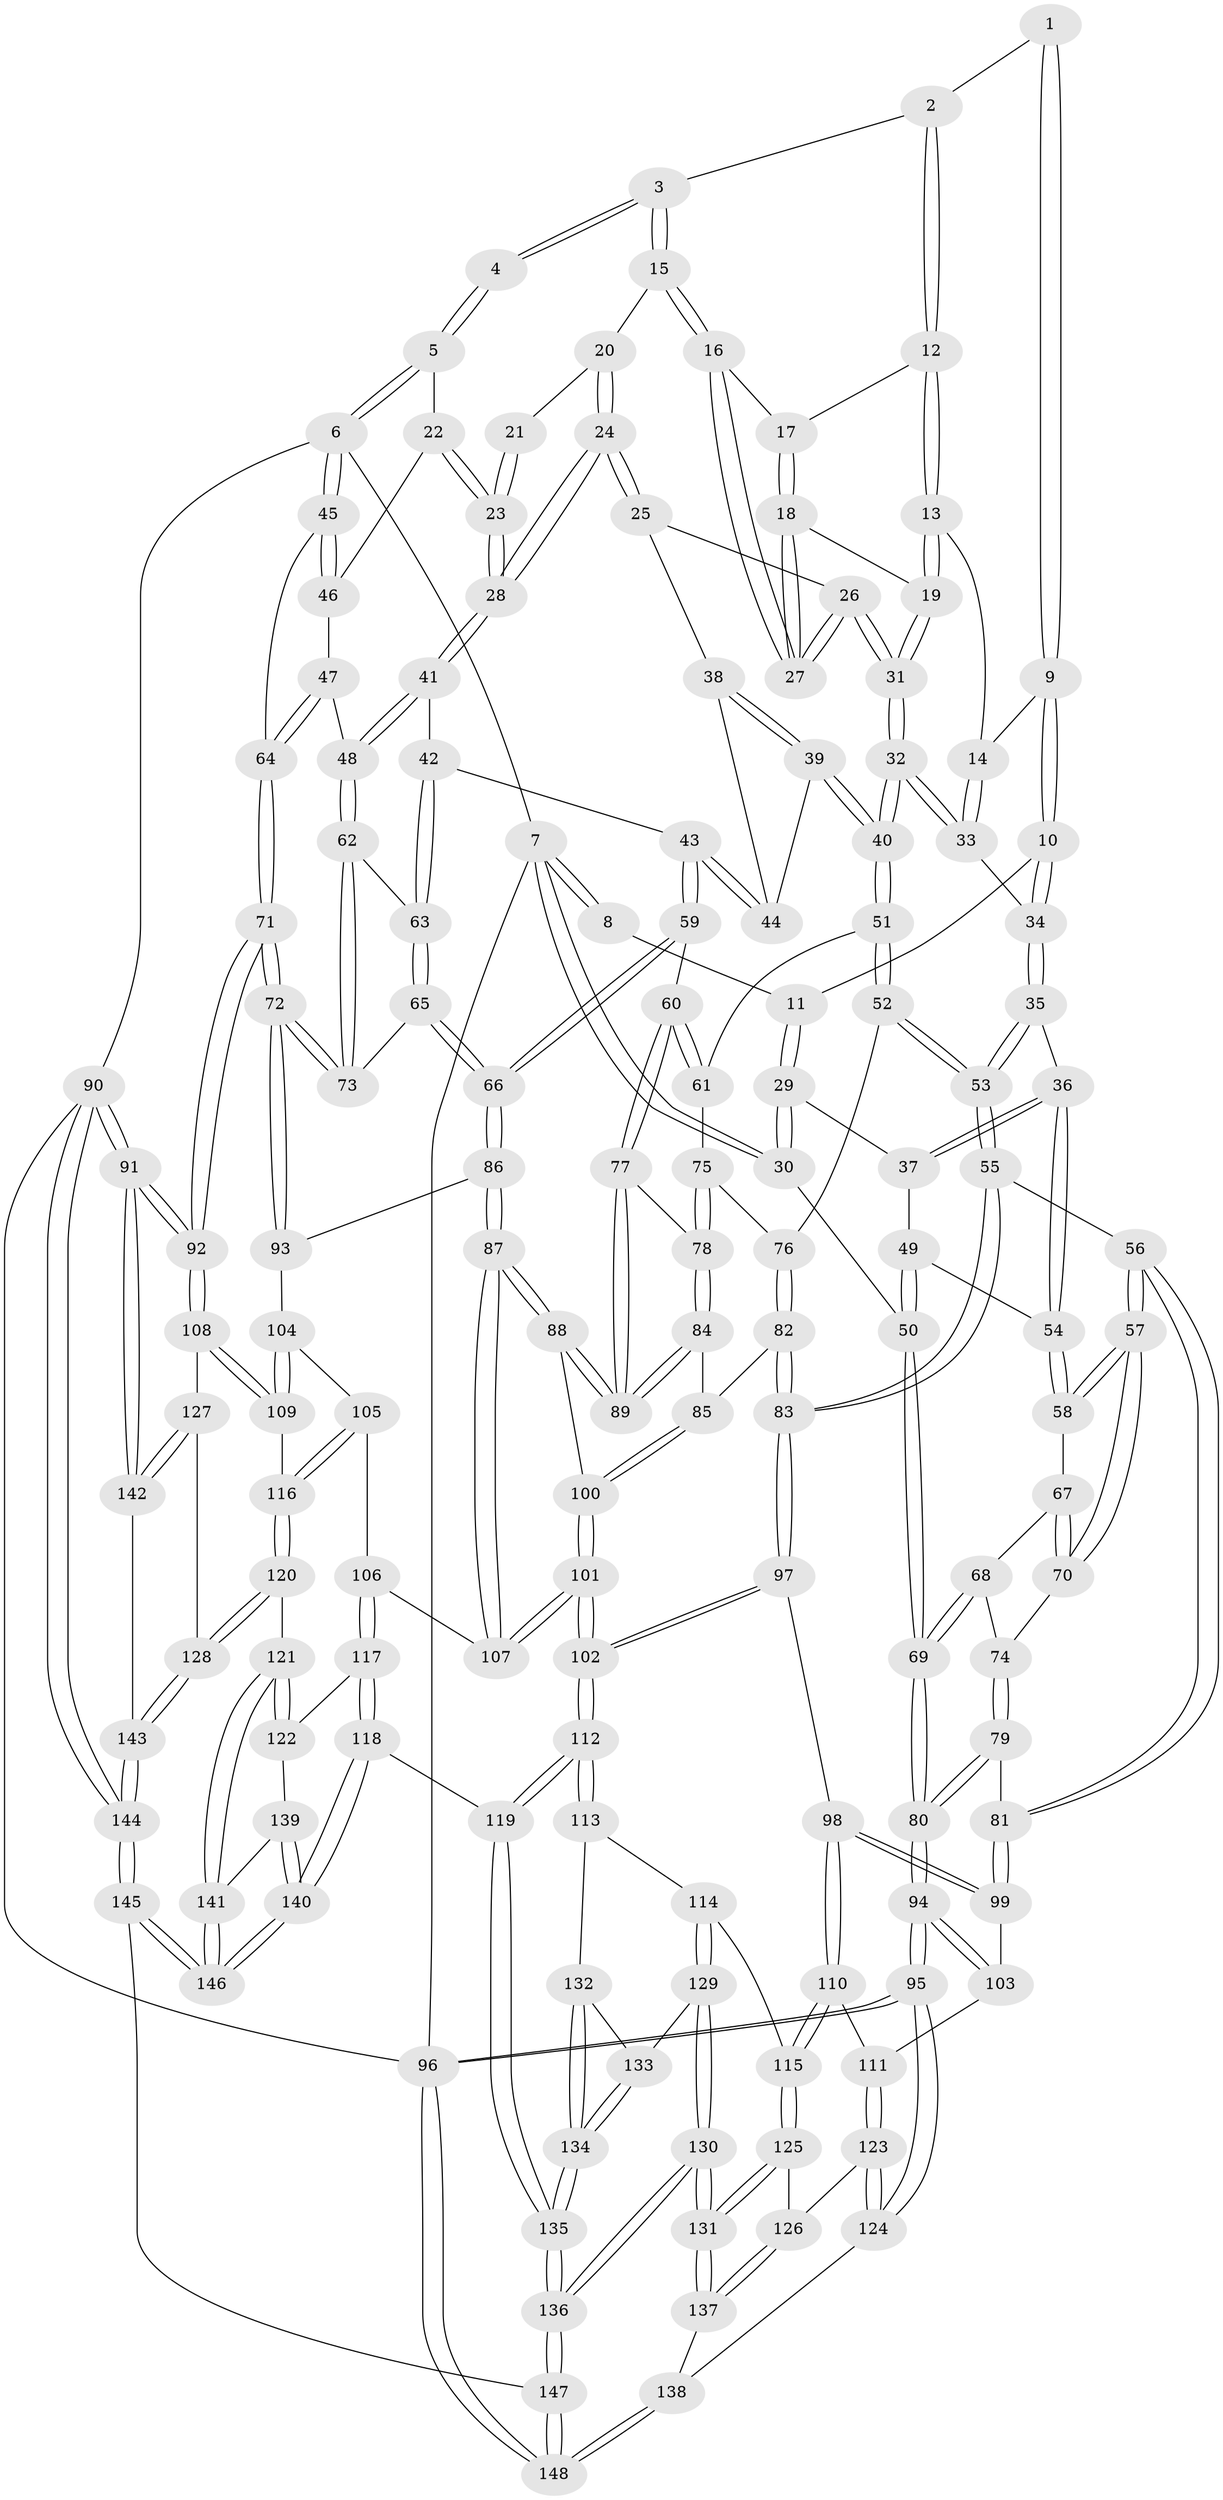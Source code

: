 // Generated by graph-tools (version 1.1) at 2025/01/03/09/25 05:01:16]
// undirected, 148 vertices, 367 edges
graph export_dot {
graph [start="1"]
  node [color=gray90,style=filled];
  1 [pos="+0.2976060302079586+0"];
  2 [pos="+0.5156521662269216+0"];
  3 [pos="+0.5160764472622009+0"];
  4 [pos="+1+0"];
  5 [pos="+1+0"];
  6 [pos="+1+0"];
  7 [pos="+0+0"];
  8 [pos="+0.19403752308355912+0"];
  9 [pos="+0.3451666546288856+0.0999620838209505"];
  10 [pos="+0.2814607759687363+0.14446967201229488"];
  11 [pos="+0.20808646659333738+0.07192502262776007"];
  12 [pos="+0.4580333057900554+0.03408632504061315"];
  13 [pos="+0.41960568393295744+0.10144952228053142"];
  14 [pos="+0.3757294597471508+0.10657546418646353"];
  15 [pos="+0.6015009323629837+0.0241407937386718"];
  16 [pos="+0.580666242540788+0.0832882166491424"];
  17 [pos="+0.49072531385289403+0.07194498835837011"];
  18 [pos="+0.5142646465737292+0.11758221251922024"];
  19 [pos="+0.4507992905512277+0.1344146403025655"];
  20 [pos="+0.6747167542536702+0.06014450421692379"];
  21 [pos="+0.8042605992966415+0"];
  22 [pos="+0.8415304779434687+0.16437692825705613"];
  23 [pos="+0.7630907618174919+0.19089570938205924"];
  24 [pos="+0.7581820916310023+0.19046985090449187"];
  25 [pos="+0.5920157223367787+0.17468685518899396"];
  26 [pos="+0.5776847031515494+0.15675837162498496"];
  27 [pos="+0.5692736649805914+0.12544190021593005"];
  28 [pos="+0.7613727566688379+0.1922949367106714"];
  29 [pos="+0.09483418701789506+0.1539713214923243"];
  30 [pos="+0+0"];
  31 [pos="+0.46039488574537957+0.201456252111047"];
  32 [pos="+0.4360664890043759+0.26477161390574383"];
  33 [pos="+0.3989411964361672+0.24684527397422695"];
  34 [pos="+0.2689965184186399+0.22387986317629233"];
  35 [pos="+0.23864484426649446+0.25247309874362067"];
  36 [pos="+0.1870081640987816+0.25110879281621307"];
  37 [pos="+0.10019309685238642+0.17578444518359368"];
  38 [pos="+0.5897871738968693+0.18214360491045442"];
  39 [pos="+0.4662086625677474+0.29540186065070867"];
  40 [pos="+0.45394591018893166+0.29951700545429183"];
  41 [pos="+0.7613491376980619+0.20886295821539103"];
  42 [pos="+0.7088256059673359+0.3019461309837498"];
  43 [pos="+0.6562745157936719+0.3327141087715769"];
  44 [pos="+0.5948939137882416+0.284619656628927"];
  45 [pos="+1+0"];
  46 [pos="+0.8890583239873414+0.1741872068060387"];
  47 [pos="+0.9755441249176284+0.3001878419412064"];
  48 [pos="+0.9007513763201915+0.3432520579698405"];
  49 [pos="+0.014764217948890414+0.2628628860998344"];
  50 [pos="+0+0.30135707863685113"];
  51 [pos="+0.4514688956073857+0.3214168142359183"];
  52 [pos="+0.3933538044298351+0.39770274059053007"];
  53 [pos="+0.2887801291089435+0.40110645881696194"];
  54 [pos="+0.10371533356383345+0.3542394922624416"];
  55 [pos="+0.2111359275266171+0.4903645998773431"];
  56 [pos="+0.19980750913126344+0.488647047283596"];
  57 [pos="+0.13082189320738255+0.42140119877070914"];
  58 [pos="+0.1031799355722055+0.35813173862637154"];
  59 [pos="+0.6252297891787987+0.4027411303307961"];
  60 [pos="+0.5945963404165664+0.41812947184312554"];
  61 [pos="+0.549306241656148+0.38915005332107877"];
  62 [pos="+0.8935897613952845+0.3643518245316224"];
  63 [pos="+0.7905684175027441+0.406863409151236"];
  64 [pos="+1+0.2554070083365711"];
  65 [pos="+0.7565772912260047+0.49289543041042605"];
  66 [pos="+0.7518801794667904+0.5001121976714781"];
  67 [pos="+0.02319505341722979+0.37824993329047707"];
  68 [pos="+0+0.3824491499397933"];
  69 [pos="+0+0.36652880774641206"];
  70 [pos="+0.0473963426619016+0.45230622425373707"];
  71 [pos="+1+0.5976842313179023"];
  72 [pos="+0.9942428099853423+0.5543957450344109"];
  73 [pos="+0.9225962623617882+0.44819588124548215"];
  74 [pos="+0.04519908561736624+0.4536969204874386"];
  75 [pos="+0.47937325783393403+0.43829246571006253"];
  76 [pos="+0.3974774174766381+0.40629379023130857"];
  77 [pos="+0.5735424775150595+0.4618984576265581"];
  78 [pos="+0.5437435515299925+0.47069296273587946"];
  79 [pos="+0+0.5461416284819016"];
  80 [pos="+0+0.5852759760538087"];
  81 [pos="+0.08959205335091114+0.5575361260544311"];
  82 [pos="+0.42710298669552765+0.5283245440898923"];
  83 [pos="+0.24512428229518501+0.5478724276188713"];
  84 [pos="+0.4514185755351183+0.5357093225816563"];
  85 [pos="+0.4382597473459444+0.5403981356071524"];
  86 [pos="+0.7548597233991943+0.5599016721306533"];
  87 [pos="+0.6793872830707557+0.6385908806362873"];
  88 [pos="+0.626882870153829+0.6048998235431158"];
  89 [pos="+0.6056564626403862+0.5700222986613755"];
  90 [pos="+1+1"];
  91 [pos="+1+1"];
  92 [pos="+1+0.6927062924846259"];
  93 [pos="+0.8918252011485369+0.5858549521304731"];
  94 [pos="+0+0.5960586703762031"];
  95 [pos="+0+0.9263745225422697"];
  96 [pos="+0+1"];
  97 [pos="+0.2590022815047643+0.6324725112702883"];
  98 [pos="+0.18126093691790796+0.6852050806327403"];
  99 [pos="+0.10399799323678874+0.6386602656838588"];
  100 [pos="+0.44098369486808253+0.6351453426654836"];
  101 [pos="+0.39932405359795364+0.7186505087696798"];
  102 [pos="+0.3914587210412489+0.7288533491511394"];
  103 [pos="+0.03717973391038728+0.6917989575201288"];
  104 [pos="+0.8763783748934023+0.6497949248809469"];
  105 [pos="+0.7660276794415605+0.7226035951168441"];
  106 [pos="+0.6816073503964322+0.6828092959281237"];
  107 [pos="+0.6797854252158599+0.6743061041609844"];
  108 [pos="+0.9375270056900183+0.7688313297223367"];
  109 [pos="+0.8839963988533042+0.7534925360952942"];
  110 [pos="+0.15718698653171745+0.7489385786783879"];
  111 [pos="+0.08095493002990654+0.7594739840707939"];
  112 [pos="+0.3917136819930285+0.7332175824268434"];
  113 [pos="+0.3448836423244595+0.7623393932613488"];
  114 [pos="+0.19966286807462294+0.7977605963150036"];
  115 [pos="+0.18594900809670983+0.7925534277849869"];
  116 [pos="+0.8267504169086022+0.769371320167914"];
  117 [pos="+0.6558536720756277+0.7521494436681692"];
  118 [pos="+0.5124026135483938+0.8573328105268478"];
  119 [pos="+0.4581977542705347+0.8399984352732488"];
  120 [pos="+0.805276444534093+0.8759681949528677"];
  121 [pos="+0.8028664589672666+0.8767476403092598"];
  122 [pos="+0.7146885842188764+0.8531907622826563"];
  123 [pos="+0.0468793183262555+0.8129872665584943"];
  124 [pos="+0+0.8740722964190483"];
  125 [pos="+0.15694904523802572+0.8391991798848935"];
  126 [pos="+0.08363209579412986+0.8369846955454691"];
  127 [pos="+0.9099397104695552+0.8754204158562142"];
  128 [pos="+0.8378366380951012+0.8923015709359102"];
  129 [pos="+0.2198386076931162+0.8373809643726327"];
  130 [pos="+0.19796943265118536+0.9636916156124251"];
  131 [pos="+0.14757194785218972+0.9233048422982427"];
  132 [pos="+0.2889372164976798+0.8459309341980206"];
  133 [pos="+0.24198029128279033+0.8480678166730583"];
  134 [pos="+0.28242058767437395+0.964015346250395"];
  135 [pos="+0.28783232235606443+1"];
  136 [pos="+0.27931368231835846+1"];
  137 [pos="+0.13117816810378596+0.9207721893430576"];
  138 [pos="+0.0786636554974766+0.9295797817740419"];
  139 [pos="+0.7093077005065244+0.8609597791787124"];
  140 [pos="+0.5966587459120174+0.9884212795032308"];
  141 [pos="+0.7337955063954007+1"];
  142 [pos="+1+0.9476767224530218"];
  143 [pos="+0.8595944419118902+0.9590429833015125"];
  144 [pos="+0.8029067035549334+1"];
  145 [pos="+0.6523203094867164+1"];
  146 [pos="+0.649734218634979+1"];
  147 [pos="+0.2760408930512117+1"];
  148 [pos="+0.0042704555308088156+1"];
  1 -- 2;
  1 -- 9;
  1 -- 9;
  2 -- 3;
  2 -- 12;
  2 -- 12;
  3 -- 4;
  3 -- 4;
  3 -- 15;
  3 -- 15;
  4 -- 5;
  4 -- 5;
  5 -- 6;
  5 -- 6;
  5 -- 22;
  6 -- 7;
  6 -- 45;
  6 -- 45;
  6 -- 90;
  7 -- 8;
  7 -- 8;
  7 -- 30;
  7 -- 30;
  7 -- 96;
  8 -- 11;
  9 -- 10;
  9 -- 10;
  9 -- 14;
  10 -- 11;
  10 -- 34;
  10 -- 34;
  11 -- 29;
  11 -- 29;
  12 -- 13;
  12 -- 13;
  12 -- 17;
  13 -- 14;
  13 -- 19;
  13 -- 19;
  14 -- 33;
  14 -- 33;
  15 -- 16;
  15 -- 16;
  15 -- 20;
  16 -- 17;
  16 -- 27;
  16 -- 27;
  17 -- 18;
  17 -- 18;
  18 -- 19;
  18 -- 27;
  18 -- 27;
  19 -- 31;
  19 -- 31;
  20 -- 21;
  20 -- 24;
  20 -- 24;
  21 -- 23;
  21 -- 23;
  22 -- 23;
  22 -- 23;
  22 -- 46;
  23 -- 28;
  23 -- 28;
  24 -- 25;
  24 -- 25;
  24 -- 28;
  24 -- 28;
  25 -- 26;
  25 -- 38;
  26 -- 27;
  26 -- 27;
  26 -- 31;
  26 -- 31;
  28 -- 41;
  28 -- 41;
  29 -- 30;
  29 -- 30;
  29 -- 37;
  30 -- 50;
  31 -- 32;
  31 -- 32;
  32 -- 33;
  32 -- 33;
  32 -- 40;
  32 -- 40;
  33 -- 34;
  34 -- 35;
  34 -- 35;
  35 -- 36;
  35 -- 53;
  35 -- 53;
  36 -- 37;
  36 -- 37;
  36 -- 54;
  36 -- 54;
  37 -- 49;
  38 -- 39;
  38 -- 39;
  38 -- 44;
  39 -- 40;
  39 -- 40;
  39 -- 44;
  40 -- 51;
  40 -- 51;
  41 -- 42;
  41 -- 48;
  41 -- 48;
  42 -- 43;
  42 -- 63;
  42 -- 63;
  43 -- 44;
  43 -- 44;
  43 -- 59;
  43 -- 59;
  45 -- 46;
  45 -- 46;
  45 -- 64;
  46 -- 47;
  47 -- 48;
  47 -- 64;
  47 -- 64;
  48 -- 62;
  48 -- 62;
  49 -- 50;
  49 -- 50;
  49 -- 54;
  50 -- 69;
  50 -- 69;
  51 -- 52;
  51 -- 52;
  51 -- 61;
  52 -- 53;
  52 -- 53;
  52 -- 76;
  53 -- 55;
  53 -- 55;
  54 -- 58;
  54 -- 58;
  55 -- 56;
  55 -- 83;
  55 -- 83;
  56 -- 57;
  56 -- 57;
  56 -- 81;
  56 -- 81;
  57 -- 58;
  57 -- 58;
  57 -- 70;
  57 -- 70;
  58 -- 67;
  59 -- 60;
  59 -- 66;
  59 -- 66;
  60 -- 61;
  60 -- 61;
  60 -- 77;
  60 -- 77;
  61 -- 75;
  62 -- 63;
  62 -- 73;
  62 -- 73;
  63 -- 65;
  63 -- 65;
  64 -- 71;
  64 -- 71;
  65 -- 66;
  65 -- 66;
  65 -- 73;
  66 -- 86;
  66 -- 86;
  67 -- 68;
  67 -- 70;
  67 -- 70;
  68 -- 69;
  68 -- 69;
  68 -- 74;
  69 -- 80;
  69 -- 80;
  70 -- 74;
  71 -- 72;
  71 -- 72;
  71 -- 92;
  71 -- 92;
  72 -- 73;
  72 -- 73;
  72 -- 93;
  72 -- 93;
  74 -- 79;
  74 -- 79;
  75 -- 76;
  75 -- 78;
  75 -- 78;
  76 -- 82;
  76 -- 82;
  77 -- 78;
  77 -- 89;
  77 -- 89;
  78 -- 84;
  78 -- 84;
  79 -- 80;
  79 -- 80;
  79 -- 81;
  80 -- 94;
  80 -- 94;
  81 -- 99;
  81 -- 99;
  82 -- 83;
  82 -- 83;
  82 -- 85;
  83 -- 97;
  83 -- 97;
  84 -- 85;
  84 -- 89;
  84 -- 89;
  85 -- 100;
  85 -- 100;
  86 -- 87;
  86 -- 87;
  86 -- 93;
  87 -- 88;
  87 -- 88;
  87 -- 107;
  87 -- 107;
  88 -- 89;
  88 -- 89;
  88 -- 100;
  90 -- 91;
  90 -- 91;
  90 -- 144;
  90 -- 144;
  90 -- 96;
  91 -- 92;
  91 -- 92;
  91 -- 142;
  91 -- 142;
  92 -- 108;
  92 -- 108;
  93 -- 104;
  94 -- 95;
  94 -- 95;
  94 -- 103;
  94 -- 103;
  95 -- 96;
  95 -- 96;
  95 -- 124;
  95 -- 124;
  96 -- 148;
  96 -- 148;
  97 -- 98;
  97 -- 102;
  97 -- 102;
  98 -- 99;
  98 -- 99;
  98 -- 110;
  98 -- 110;
  99 -- 103;
  100 -- 101;
  100 -- 101;
  101 -- 102;
  101 -- 102;
  101 -- 107;
  101 -- 107;
  102 -- 112;
  102 -- 112;
  103 -- 111;
  104 -- 105;
  104 -- 109;
  104 -- 109;
  105 -- 106;
  105 -- 116;
  105 -- 116;
  106 -- 107;
  106 -- 117;
  106 -- 117;
  108 -- 109;
  108 -- 109;
  108 -- 127;
  109 -- 116;
  110 -- 111;
  110 -- 115;
  110 -- 115;
  111 -- 123;
  111 -- 123;
  112 -- 113;
  112 -- 113;
  112 -- 119;
  112 -- 119;
  113 -- 114;
  113 -- 132;
  114 -- 115;
  114 -- 129;
  114 -- 129;
  115 -- 125;
  115 -- 125;
  116 -- 120;
  116 -- 120;
  117 -- 118;
  117 -- 118;
  117 -- 122;
  118 -- 119;
  118 -- 140;
  118 -- 140;
  119 -- 135;
  119 -- 135;
  120 -- 121;
  120 -- 128;
  120 -- 128;
  121 -- 122;
  121 -- 122;
  121 -- 141;
  121 -- 141;
  122 -- 139;
  123 -- 124;
  123 -- 124;
  123 -- 126;
  124 -- 138;
  125 -- 126;
  125 -- 131;
  125 -- 131;
  126 -- 137;
  126 -- 137;
  127 -- 128;
  127 -- 142;
  127 -- 142;
  128 -- 143;
  128 -- 143;
  129 -- 130;
  129 -- 130;
  129 -- 133;
  130 -- 131;
  130 -- 131;
  130 -- 136;
  130 -- 136;
  131 -- 137;
  131 -- 137;
  132 -- 133;
  132 -- 134;
  132 -- 134;
  133 -- 134;
  133 -- 134;
  134 -- 135;
  134 -- 135;
  135 -- 136;
  135 -- 136;
  136 -- 147;
  136 -- 147;
  137 -- 138;
  138 -- 148;
  138 -- 148;
  139 -- 140;
  139 -- 140;
  139 -- 141;
  140 -- 146;
  140 -- 146;
  141 -- 146;
  141 -- 146;
  142 -- 143;
  143 -- 144;
  143 -- 144;
  144 -- 145;
  144 -- 145;
  145 -- 146;
  145 -- 146;
  145 -- 147;
  147 -- 148;
  147 -- 148;
}
